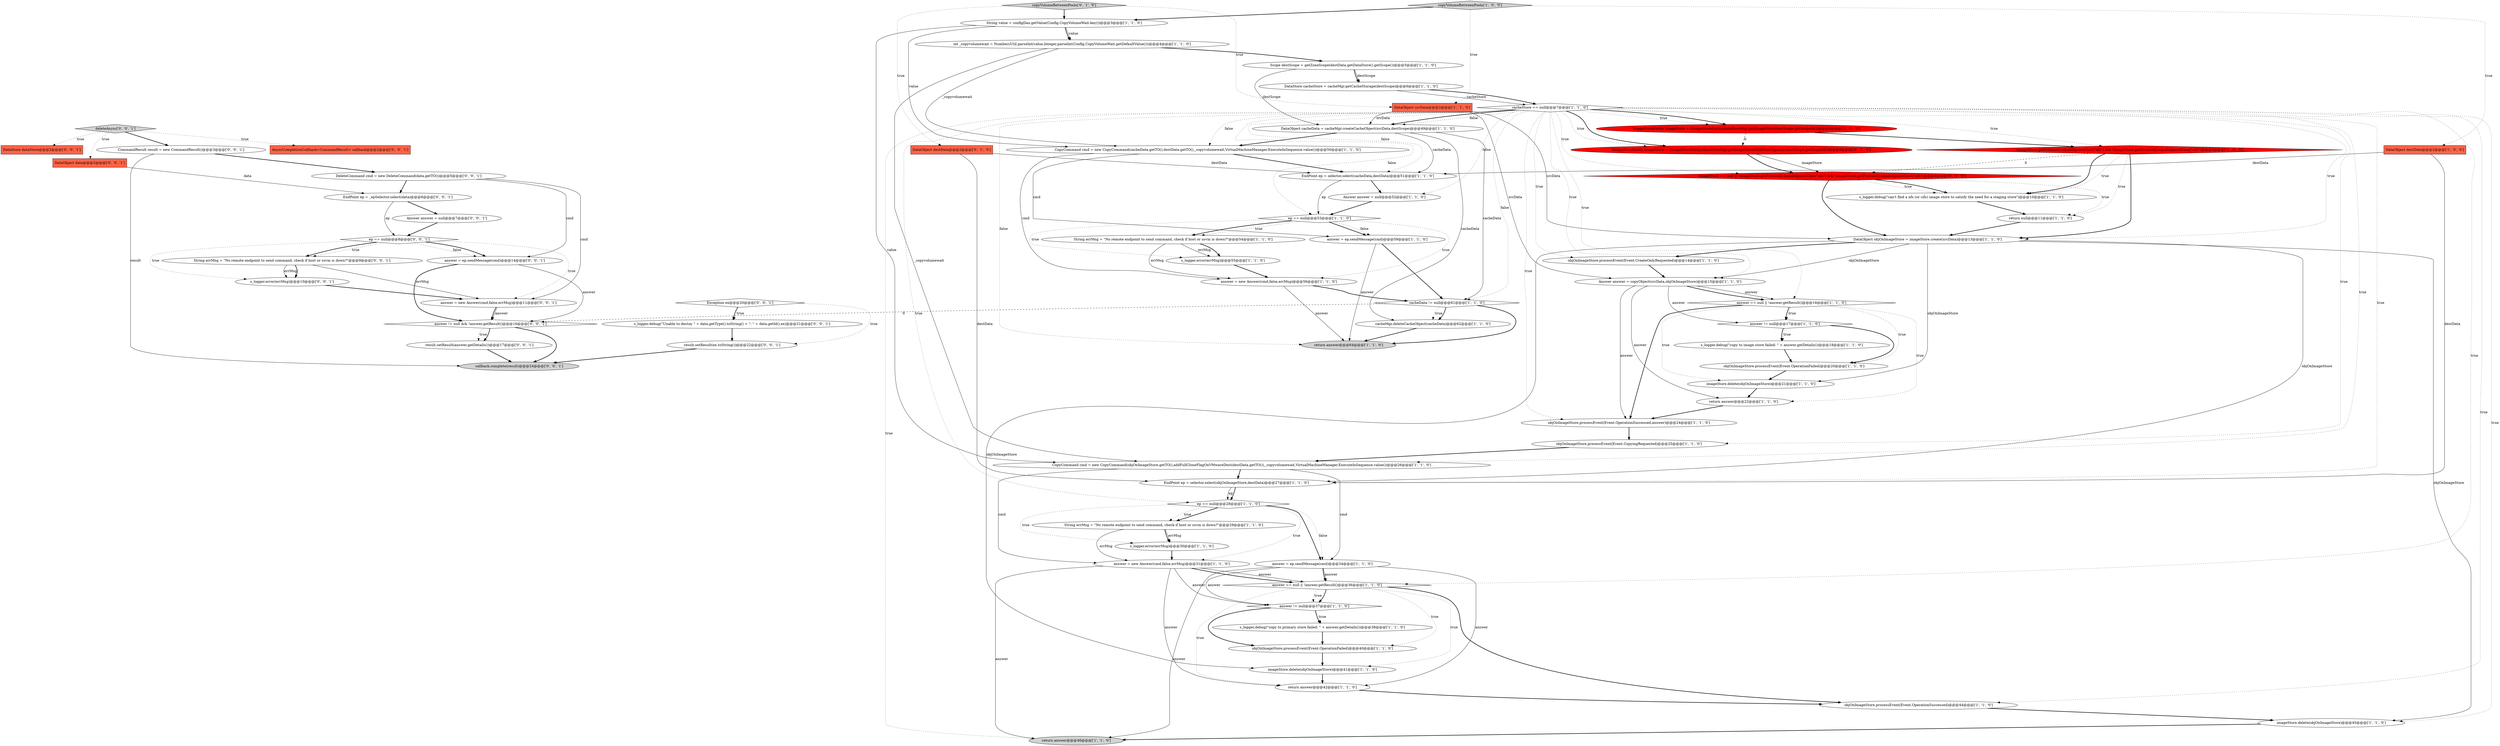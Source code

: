 digraph {
9 [style = filled, label = "objOnImageStore.processEvent(Event.OperationFailed)@@@20@@@['1', '1', '0']", fillcolor = white, shape = ellipse image = "AAA0AAABBB1BBB"];
19 [style = filled, label = "objOnImageStore.processEvent(Event.CopyingRequested)@@@25@@@['1', '1', '0']", fillcolor = white, shape = ellipse image = "AAA0AAABBB1BBB"];
58 [style = filled, label = "AsyncCompletionCallback<CommandResult> callback@@@2@@@['0', '0', '1']", fillcolor = tomato, shape = box image = "AAA0AAABBB3BBB"];
64 [style = filled, label = "DeleteCommand cmd = new DeleteCommand(data.getTO())@@@5@@@['0', '0', '1']", fillcolor = white, shape = ellipse image = "AAA0AAABBB3BBB"];
72 [style = filled, label = "s_logger.error(errMsg)@@@10@@@['0', '0', '1']", fillcolor = white, shape = ellipse image = "AAA0AAABBB3BBB"];
16 [style = filled, label = "Answer answer = null@@@52@@@['1', '1', '0']", fillcolor = white, shape = ellipse image = "AAA0AAABBB1BBB"];
46 [style = filled, label = "CopyCommand cmd = new CopyCommand(cacheData.getTO(),destData.getTO(),_copyvolumewait,VirtualMachineManager.ExecuteInSequence.value())@@@50@@@['1', '1', '0']", fillcolor = white, shape = ellipse image = "AAA0AAABBB1BBB"];
57 [style = filled, label = "result.setResult(ex.toString())@@@22@@@['0', '0', '1']", fillcolor = white, shape = ellipse image = "AAA0AAABBB3BBB"];
11 [style = filled, label = "Scope destScope = getZoneScope(destData.getDataStore().getScope())@@@5@@@['1', '1', '0']", fillcolor = white, shape = ellipse image = "AAA0AAABBB1BBB"];
24 [style = filled, label = "int _copyvolumewait = NumbersUtil.parseInt(value,Integer.parseInt(Config.CopyVolumeWait.getDefaultValue()))@@@4@@@['1', '1', '0']", fillcolor = white, shape = ellipse image = "AAA0AAABBB1BBB"];
5 [style = filled, label = "ImageStoreEntity imageStore = (ImageStoreEntity)dataStoreMgr.getImageStore(destScope.getScopeId())@@@8@@@['1', '0', '0']", fillcolor = red, shape = ellipse image = "AAA1AAABBB1BBB"];
27 [style = filled, label = "imageStore.delete(objOnImageStore)@@@45@@@['1', '1', '0']", fillcolor = white, shape = ellipse image = "AAA0AAABBB1BBB"];
28 [style = filled, label = "ep == null@@@53@@@['1', '1', '0']", fillcolor = white, shape = diamond image = "AAA0AAABBB1BBB"];
40 [style = filled, label = "answer == null || !answer.getResult()@@@36@@@['1', '1', '0']", fillcolor = white, shape = diamond image = "AAA0AAABBB1BBB"];
45 [style = filled, label = "Answer answer = copyObject(srcData,objOnImageStore)@@@15@@@['1', '1', '0']", fillcolor = white, shape = ellipse image = "AAA0AAABBB1BBB"];
65 [style = filled, label = "answer = new Answer(cmd,false,errMsg)@@@11@@@['0', '0', '1']", fillcolor = white, shape = ellipse image = "AAA0AAABBB3BBB"];
1 [style = filled, label = "copyVolumeBetweenPools['1', '0', '0']", fillcolor = lightgray, shape = diamond image = "AAA0AAABBB1BBB"];
13 [style = filled, label = "DataObject destData@@@2@@@['1', '0', '0']", fillcolor = tomato, shape = box image = "AAA0AAABBB1BBB"];
34 [style = filled, label = "EndPoint ep = selector.select(cacheData,destData)@@@51@@@['1', '1', '0']", fillcolor = white, shape = ellipse image = "AAA0AAABBB1BBB"];
26 [style = filled, label = "DataObject srcData@@@2@@@['1', '1', '0']", fillcolor = tomato, shape = box image = "AAA0AAABBB1BBB"];
70 [style = filled, label = "Answer answer = null@@@7@@@['0', '0', '1']", fillcolor = white, shape = ellipse image = "AAA0AAABBB3BBB"];
22 [style = filled, label = "ep == null@@@28@@@['1', '1', '0']", fillcolor = white, shape = diamond image = "AAA0AAABBB1BBB"];
32 [style = filled, label = "objOnImageStore.processEvent(Event.CreateOnlyRequested)@@@14@@@['1', '1', '0']", fillcolor = white, shape = ellipse image = "AAA0AAABBB1BBB"];
53 [style = filled, label = "copyVolumeBetweenPools['0', '1', '0']", fillcolor = lightgray, shape = diamond image = "AAA0AAABBB2BBB"];
55 [style = filled, label = "deleteAsync['0', '0', '1']", fillcolor = lightgray, shape = diamond image = "AAA0AAABBB3BBB"];
60 [style = filled, label = "result.setResult(answer.getDetails())@@@17@@@['0', '0', '1']", fillcolor = white, shape = ellipse image = "AAA0AAABBB3BBB"];
4 [style = filled, label = "cacheData != null@@@61@@@['1', '1', '0']", fillcolor = white, shape = diamond image = "AAA0AAABBB1BBB"];
7 [style = filled, label = "DataObject cacheData = cacheMgr.createCacheObject(srcData,destScope)@@@49@@@['1', '1', '0']", fillcolor = white, shape = ellipse image = "AAA0AAABBB1BBB"];
41 [style = filled, label = "s_logger.debug(\"copy to image store failed: \" + answer.getDetails())@@@18@@@['1', '1', '0']", fillcolor = white, shape = ellipse image = "AAA0AAABBB1BBB"];
59 [style = filled, label = "answer = ep.sendMessage(cmd)@@@14@@@['0', '0', '1']", fillcolor = white, shape = ellipse image = "AAA0AAABBB3BBB"];
44 [style = filled, label = "s_logger.debug(\"copy to primary store failed: \" + answer.getDetails())@@@38@@@['1', '1', '0']", fillcolor = white, shape = ellipse image = "AAA0AAABBB1BBB"];
37 [style = filled, label = "EndPoint ep = selector.select(objOnImageStore,destData)@@@27@@@['1', '1', '0']", fillcolor = white, shape = ellipse image = "AAA0AAABBB1BBB"];
56 [style = filled, label = "ep == null@@@8@@@['0', '0', '1']", fillcolor = white, shape = diamond image = "AAA0AAABBB3BBB"];
71 [style = filled, label = "callback.complete(result)@@@24@@@['0', '0', '1']", fillcolor = lightgray, shape = ellipse image = "AAA0AAABBB3BBB"];
25 [style = filled, label = "imageStore.delete(objOnImageStore)@@@41@@@['1', '1', '0']", fillcolor = white, shape = ellipse image = "AAA0AAABBB1BBB"];
61 [style = filled, label = "EndPoint ep = _epSelector.select(data)@@@6@@@['0', '0', '1']", fillcolor = white, shape = ellipse image = "AAA0AAABBB3BBB"];
48 [style = filled, label = "s_logger.error(errMsg)@@@55@@@['1', '1', '0']", fillcolor = white, shape = ellipse image = "AAA0AAABBB1BBB"];
21 [style = filled, label = "s_logger.debug(\"can't find a nfs (or cifs) image store to satisfy the need for a staging store\")@@@10@@@['1', '1', '0']", fillcolor = white, shape = ellipse image = "AAA0AAABBB1BBB"];
69 [style = filled, label = "s_logger.debug(\"Unable to destoy \" + data.getType().toString() + \": \" + data.getId(),ex)@@@21@@@['0', '0', '1']", fillcolor = white, shape = ellipse image = "AAA0AAABBB3BBB"];
29 [style = filled, label = "imageStore.delete(objOnImageStore)@@@21@@@['1', '1', '0']", fillcolor = white, shape = ellipse image = "AAA0AAABBB1BBB"];
20 [style = filled, label = "objOnImageStore.processEvent(Event.OperationSuccessed,answer)@@@24@@@['1', '1', '0']", fillcolor = white, shape = ellipse image = "AAA0AAABBB1BBB"];
18 [style = filled, label = "String errMsg = \"No remote endpoint to send command, check if host or ssvm is down?\"@@@29@@@['1', '1', '0']", fillcolor = white, shape = ellipse image = "AAA0AAABBB1BBB"];
33 [style = filled, label = "return answer@@@46@@@['1', '1', '0']", fillcolor = lightgray, shape = ellipse image = "AAA0AAABBB1BBB"];
42 [style = filled, label = "answer = ep.sendMessage(cmd)@@@59@@@['1', '1', '0']", fillcolor = white, shape = ellipse image = "AAA0AAABBB1BBB"];
6 [style = filled, label = "answer != null@@@37@@@['1', '1', '0']", fillcolor = white, shape = diamond image = "AAA0AAABBB1BBB"];
47 [style = filled, label = "String value = configDao.getValue(Config.CopyVolumeWait.key())@@@3@@@['1', '1', '0']", fillcolor = white, shape = ellipse image = "AAA0AAABBB1BBB"];
49 [style = filled, label = "return null@@@11@@@['1', '1', '0']", fillcolor = white, shape = ellipse image = "AAA0AAABBB1BBB"];
50 [style = filled, label = "DataObject objOnImageStore = imageStore.create(srcData)@@@13@@@['1', '1', '0']", fillcolor = white, shape = ellipse image = "AAA0AAABBB1BBB"];
62 [style = filled, label = "DataStore dataStore@@@2@@@['0', '0', '1']", fillcolor = tomato, shape = box image = "AAA0AAABBB3BBB"];
54 [style = filled, label = "ImageStoreEntity imageStore = (ImageStoreEntity)dataStoreMgr.getImageStoreWithFreeCapacity(destScope.getScopeId())@@@8@@@['0', '1', '0']", fillcolor = red, shape = ellipse image = "AAA1AAABBB2BBB"];
68 [style = filled, label = "answer != null && !answer.getResult()@@@16@@@['0', '0', '1']", fillcolor = white, shape = diamond image = "AAA0AAABBB3BBB"];
3 [style = filled, label = "cacheStore == null@@@7@@@['1', '1', '0']", fillcolor = white, shape = diamond image = "AAA0AAABBB1BBB"];
23 [style = filled, label = "objOnImageStore.processEvent(Event.OperationSuccessed)@@@44@@@['1', '1', '0']", fillcolor = white, shape = ellipse image = "AAA0AAABBB1BBB"];
43 [style = filled, label = "!imageStore.getProtocol().equalsIgnoreCase(\"nfs\") && !imageStore.getProtocol().equalsIgnoreCase(\"cifs\")@@@9@@@['1', '0', '0']", fillcolor = red, shape = diamond image = "AAA1AAABBB1BBB"];
2 [style = filled, label = "answer = new Answer(cmd,false,errMsg)@@@31@@@['1', '1', '0']", fillcolor = white, shape = ellipse image = "AAA0AAABBB1BBB"];
52 [style = filled, label = "DataObject destData@@@2@@@['0', '1', '0']", fillcolor = tomato, shape = box image = "AAA0AAABBB2BBB"];
66 [style = filled, label = "Exception ex@@@20@@@['0', '0', '1']", fillcolor = white, shape = diamond image = "AAA0AAABBB3BBB"];
35 [style = filled, label = "return answer@@@64@@@['1', '1', '0']", fillcolor = lightgray, shape = ellipse image = "AAA0AAABBB1BBB"];
8 [style = filled, label = "answer = ep.sendMessage(cmd)@@@34@@@['1', '1', '0']", fillcolor = white, shape = ellipse image = "AAA0AAABBB1BBB"];
0 [style = filled, label = "answer == null || !answer.getResult()@@@16@@@['1', '1', '0']", fillcolor = white, shape = diamond image = "AAA0AAABBB1BBB"];
51 [style = filled, label = "imageStore == null || !imageStore.getProtocol().equalsIgnoreCase(\"nfs\") && !imageStore.getProtocol().equalsIgnoreCase(\"cifs\")@@@9@@@['0', '1', '0']", fillcolor = red, shape = diamond image = "AAA1AAABBB2BBB"];
67 [style = filled, label = "CommandResult result = new CommandResult()@@@3@@@['0', '0', '1']", fillcolor = white, shape = ellipse image = "AAA0AAABBB3BBB"];
14 [style = filled, label = "answer != null@@@17@@@['1', '1', '0']", fillcolor = white, shape = diamond image = "AAA0AAABBB1BBB"];
31 [style = filled, label = "CopyCommand cmd = new CopyCommand(objOnImageStore.getTO(),addFullCloneFlagOnVMwareDest(destData.getTO()),_copyvolumewait,VirtualMachineManager.ExecuteInSequence.value())@@@26@@@['1', '1', '0']", fillcolor = white, shape = ellipse image = "AAA0AAABBB1BBB"];
63 [style = filled, label = "DataObject data@@@2@@@['0', '0', '1']", fillcolor = tomato, shape = box image = "AAA0AAABBB3BBB"];
10 [style = filled, label = "answer = new Answer(cmd,false,errMsg)@@@56@@@['1', '1', '0']", fillcolor = white, shape = ellipse image = "AAA0AAABBB1BBB"];
36 [style = filled, label = "DataStore cacheStore = cacheMgr.getCacheStorage(destScope)@@@6@@@['1', '1', '0']", fillcolor = white, shape = ellipse image = "AAA0AAABBB1BBB"];
15 [style = filled, label = "String errMsg = \"No remote endpoint to send command, check if host or ssvm is down?\"@@@54@@@['1', '1', '0']", fillcolor = white, shape = ellipse image = "AAA0AAABBB1BBB"];
30 [style = filled, label = "return answer@@@22@@@['1', '1', '0']", fillcolor = white, shape = ellipse image = "AAA0AAABBB1BBB"];
12 [style = filled, label = "s_logger.error(errMsg)@@@30@@@['1', '1', '0']", fillcolor = white, shape = ellipse image = "AAA0AAABBB1BBB"];
39 [style = filled, label = "return answer@@@42@@@['1', '1', '0']", fillcolor = white, shape = ellipse image = "AAA0AAABBB1BBB"];
17 [style = filled, label = "cacheMgr.deleteCacheObject(cacheData)@@@62@@@['1', '1', '0']", fillcolor = white, shape = ellipse image = "AAA0AAABBB1BBB"];
73 [style = filled, label = "String errMsg = \"No remote endpoint to send command, check if host or ssvm is down?\"@@@9@@@['0', '0', '1']", fillcolor = white, shape = ellipse image = "AAA0AAABBB3BBB"];
38 [style = filled, label = "objOnImageStore.processEvent(Event.OperationFailed)@@@40@@@['1', '1', '0']", fillcolor = white, shape = ellipse image = "AAA0AAABBB1BBB"];
50->32 [style = bold, label=""];
31->37 [style = bold, label=""];
40->39 [style = dotted, label="true"];
40->6 [style = bold, label=""];
46->34 [style = bold, label=""];
51->21 [style = dotted, label="true"];
47->24 [style = solid, label="value"];
45->0 [style = solid, label="answer"];
29->30 [style = bold, label=""];
30->20 [style = bold, label=""];
3->4 [style = dotted, label="false"];
45->30 [style = solid, label="answer"];
7->17 [style = solid, label="cacheData"];
3->33 [style = dotted, label="true"];
28->15 [style = dotted, label="true"];
56->65 [style = dotted, label="true"];
13->37 [style = solid, label="destData"];
60->71 [style = bold, label=""];
53->52 [style = dotted, label="true"];
53->47 [style = bold, label=""];
41->9 [style = bold, label=""];
46->10 [style = solid, label="cmd"];
31->2 [style = solid, label="cmd"];
52->37 [style = solid, label="destData"];
8->40 [style = bold, label=""];
3->40 [style = dotted, label="true"];
11->36 [style = bold, label=""];
3->35 [style = dotted, label="false"];
40->23 [style = bold, label=""];
10->35 [style = solid, label="answer"];
55->63 [style = dotted, label="true"];
14->41 [style = dotted, label="true"];
24->31 [style = solid, label="_copyvolumewait"];
22->8 [style = bold, label=""];
3->27 [style = dotted, label="true"];
1->13 [style = dotted, label="true"];
12->2 [style = bold, label=""];
3->5 [style = bold, label=""];
0->14 [style = bold, label=""];
53->26 [style = dotted, label="true"];
51->50 [style = bold, label=""];
56->72 [style = dotted, label="true"];
26->45 [style = solid, label="srcData"];
24->11 [style = bold, label=""];
65->68 [style = bold, label=""];
39->23 [style = bold, label=""];
50->29 [style = solid, label="objOnImageStore"];
45->0 [style = bold, label=""];
3->0 [style = dotted, label="true"];
48->10 [style = bold, label=""];
14->9 [style = bold, label=""];
27->33 [style = bold, label=""];
28->42 [style = bold, label=""];
9->29 [style = bold, label=""];
4->17 [style = dotted, label="true"];
26->7 [style = solid, label="srcData"];
17->35 [style = bold, label=""];
5->54 [style = dashed, label="0"];
28->10 [style = dotted, label="true"];
67->64 [style = bold, label=""];
64->65 [style = solid, label="cmd"];
7->46 [style = bold, label=""];
13->34 [style = solid, label="destData"];
50->25 [style = solid, label="objOnImageStore"];
51->21 [style = bold, label=""];
37->22 [style = solid, label="ep"];
18->12 [style = bold, label=""];
61->56 [style = solid, label="ep"];
40->6 [style = dotted, label="true"];
3->7 [style = dotted, label="false"];
7->4 [style = solid, label="cacheData"];
24->46 [style = solid, label="_copyvolumewait"];
57->71 [style = bold, label=""];
66->69 [style = dotted, label="true"];
44->38 [style = bold, label=""];
66->69 [style = bold, label=""];
42->35 [style = solid, label="answer"];
34->28 [style = solid, label="ep"];
3->54 [style = bold, label=""];
59->68 [style = bold, label=""];
67->71 [style = solid, label="result"];
6->38 [style = bold, label=""];
22->18 [style = bold, label=""];
3->5 [style = dotted, label="true"];
1->26 [style = dotted, label="true"];
45->14 [style = solid, label="answer"];
3->28 [style = dotted, label="false"];
11->36 [style = solid, label="destScope"];
3->7 [style = bold, label=""];
54->51 [style = solid, label="imageStore"];
46->42 [style = solid, label="cmd"];
38->25 [style = bold, label=""];
3->34 [style = dotted, label="false"];
43->49 [style = dotted, label="true"];
0->20 [style = bold, label=""];
0->14 [style = dotted, label="true"];
61->70 [style = bold, label=""];
20->19 [style = bold, label=""];
7->34 [style = solid, label="cacheData"];
22->8 [style = dotted, label="false"];
3->23 [style = dotted, label="true"];
68->60 [style = dotted, label="true"];
18->2 [style = solid, label="errMsg"];
22->18 [style = dotted, label="true"];
25->39 [style = bold, label=""];
64->59 [style = solid, label="cmd"];
4->17 [style = bold, label=""];
55->58 [style = dotted, label="true"];
2->6 [style = solid, label="answer"];
36->3 [style = solid, label="cacheStore"];
50->27 [style = solid, label="objOnImageStore"];
15->10 [style = solid, label="errMsg"];
63->61 [style = solid, label="data"];
51->49 [style = dotted, label="true"];
40->38 [style = dotted, label="true"];
73->72 [style = solid, label="errMsg"];
8->39 [style = solid, label="answer"];
3->37 [style = dotted, label="true"];
52->34 [style = solid, label="destData"];
3->43 [style = dotted, label="true"];
6->44 [style = bold, label=""];
0->30 [style = dotted, label="true"];
56->59 [style = dotted, label="false"];
11->7 [style = solid, label="destScope"];
49->50 [style = bold, label=""];
59->68 [style = solid, label="answer"];
42->4 [style = bold, label=""];
37->22 [style = bold, label=""];
72->65 [style = bold, label=""];
56->73 [style = dotted, label="true"];
15->48 [style = solid, label="errMsg"];
50->45 [style = solid, label="objOnImageStore"];
47->24 [style = bold, label=""];
34->16 [style = bold, label=""];
3->54 [style = dotted, label="true"];
73->72 [style = bold, label=""];
15->48 [style = bold, label=""];
8->6 [style = solid, label="answer"];
55->67 [style = bold, label=""];
21->49 [style = bold, label=""];
64->61 [style = bold, label=""];
70->56 [style = bold, label=""];
40->25 [style = dotted, label="true"];
4->68 [style = dashed, label="0"];
56->59 [style = bold, label=""];
3->16 [style = dotted, label="false"];
14->41 [style = bold, label=""];
0->9 [style = dotted, label="true"];
55->62 [style = dotted, label="true"];
28->42 [style = dotted, label="false"];
54->51 [style = bold, label=""];
18->12 [style = solid, label="errMsg"];
68->60 [style = bold, label=""];
47->46 [style = solid, label="value"];
47->31 [style = solid, label="value"];
2->40 [style = solid, label="answer"];
43->21 [style = bold, label=""];
31->8 [style = solid, label="cmd"];
32->45 [style = bold, label=""];
4->35 [style = bold, label=""];
56->73 [style = bold, label=""];
43->50 [style = bold, label=""];
28->15 [style = bold, label=""];
3->50 [style = dotted, label="true"];
8->40 [style = solid, label="answer"];
23->27 [style = bold, label=""];
3->32 [style = dotted, label="true"];
8->33 [style = solid, label="answer"];
19->31 [style = bold, label=""];
2->39 [style = solid, label="answer"];
65->68 [style = solid, label="answer"];
69->57 [style = bold, label=""];
26->50 [style = solid, label="srcData"];
45->20 [style = solid, label="answer"];
2->40 [style = bold, label=""];
28->48 [style = dotted, label="true"];
22->12 [style = dotted, label="true"];
22->2 [style = dotted, label="true"];
6->44 [style = dotted, label="true"];
5->43 [style = bold, label=""];
50->37 [style = solid, label="objOnImageStore"];
0->29 [style = dotted, label="true"];
3->19 [style = dotted, label="true"];
1->47 [style = bold, label=""];
66->57 [style = dotted, label="true"];
2->33 [style = solid, label="answer"];
16->28 [style = bold, label=""];
68->71 [style = bold, label=""];
3->45 [style = dotted, label="true"];
3->46 [style = dotted, label="false"];
3->22 [style = dotted, label="true"];
10->4 [style = bold, label=""];
3->31 [style = dotted, label="true"];
43->51 [style = dashed, label="0"];
73->65 [style = solid, label="errMsg"];
43->21 [style = dotted, label="true"];
3->51 [style = dotted, label="true"];
3->20 [style = dotted, label="true"];
36->3 [style = bold, label=""];
}
